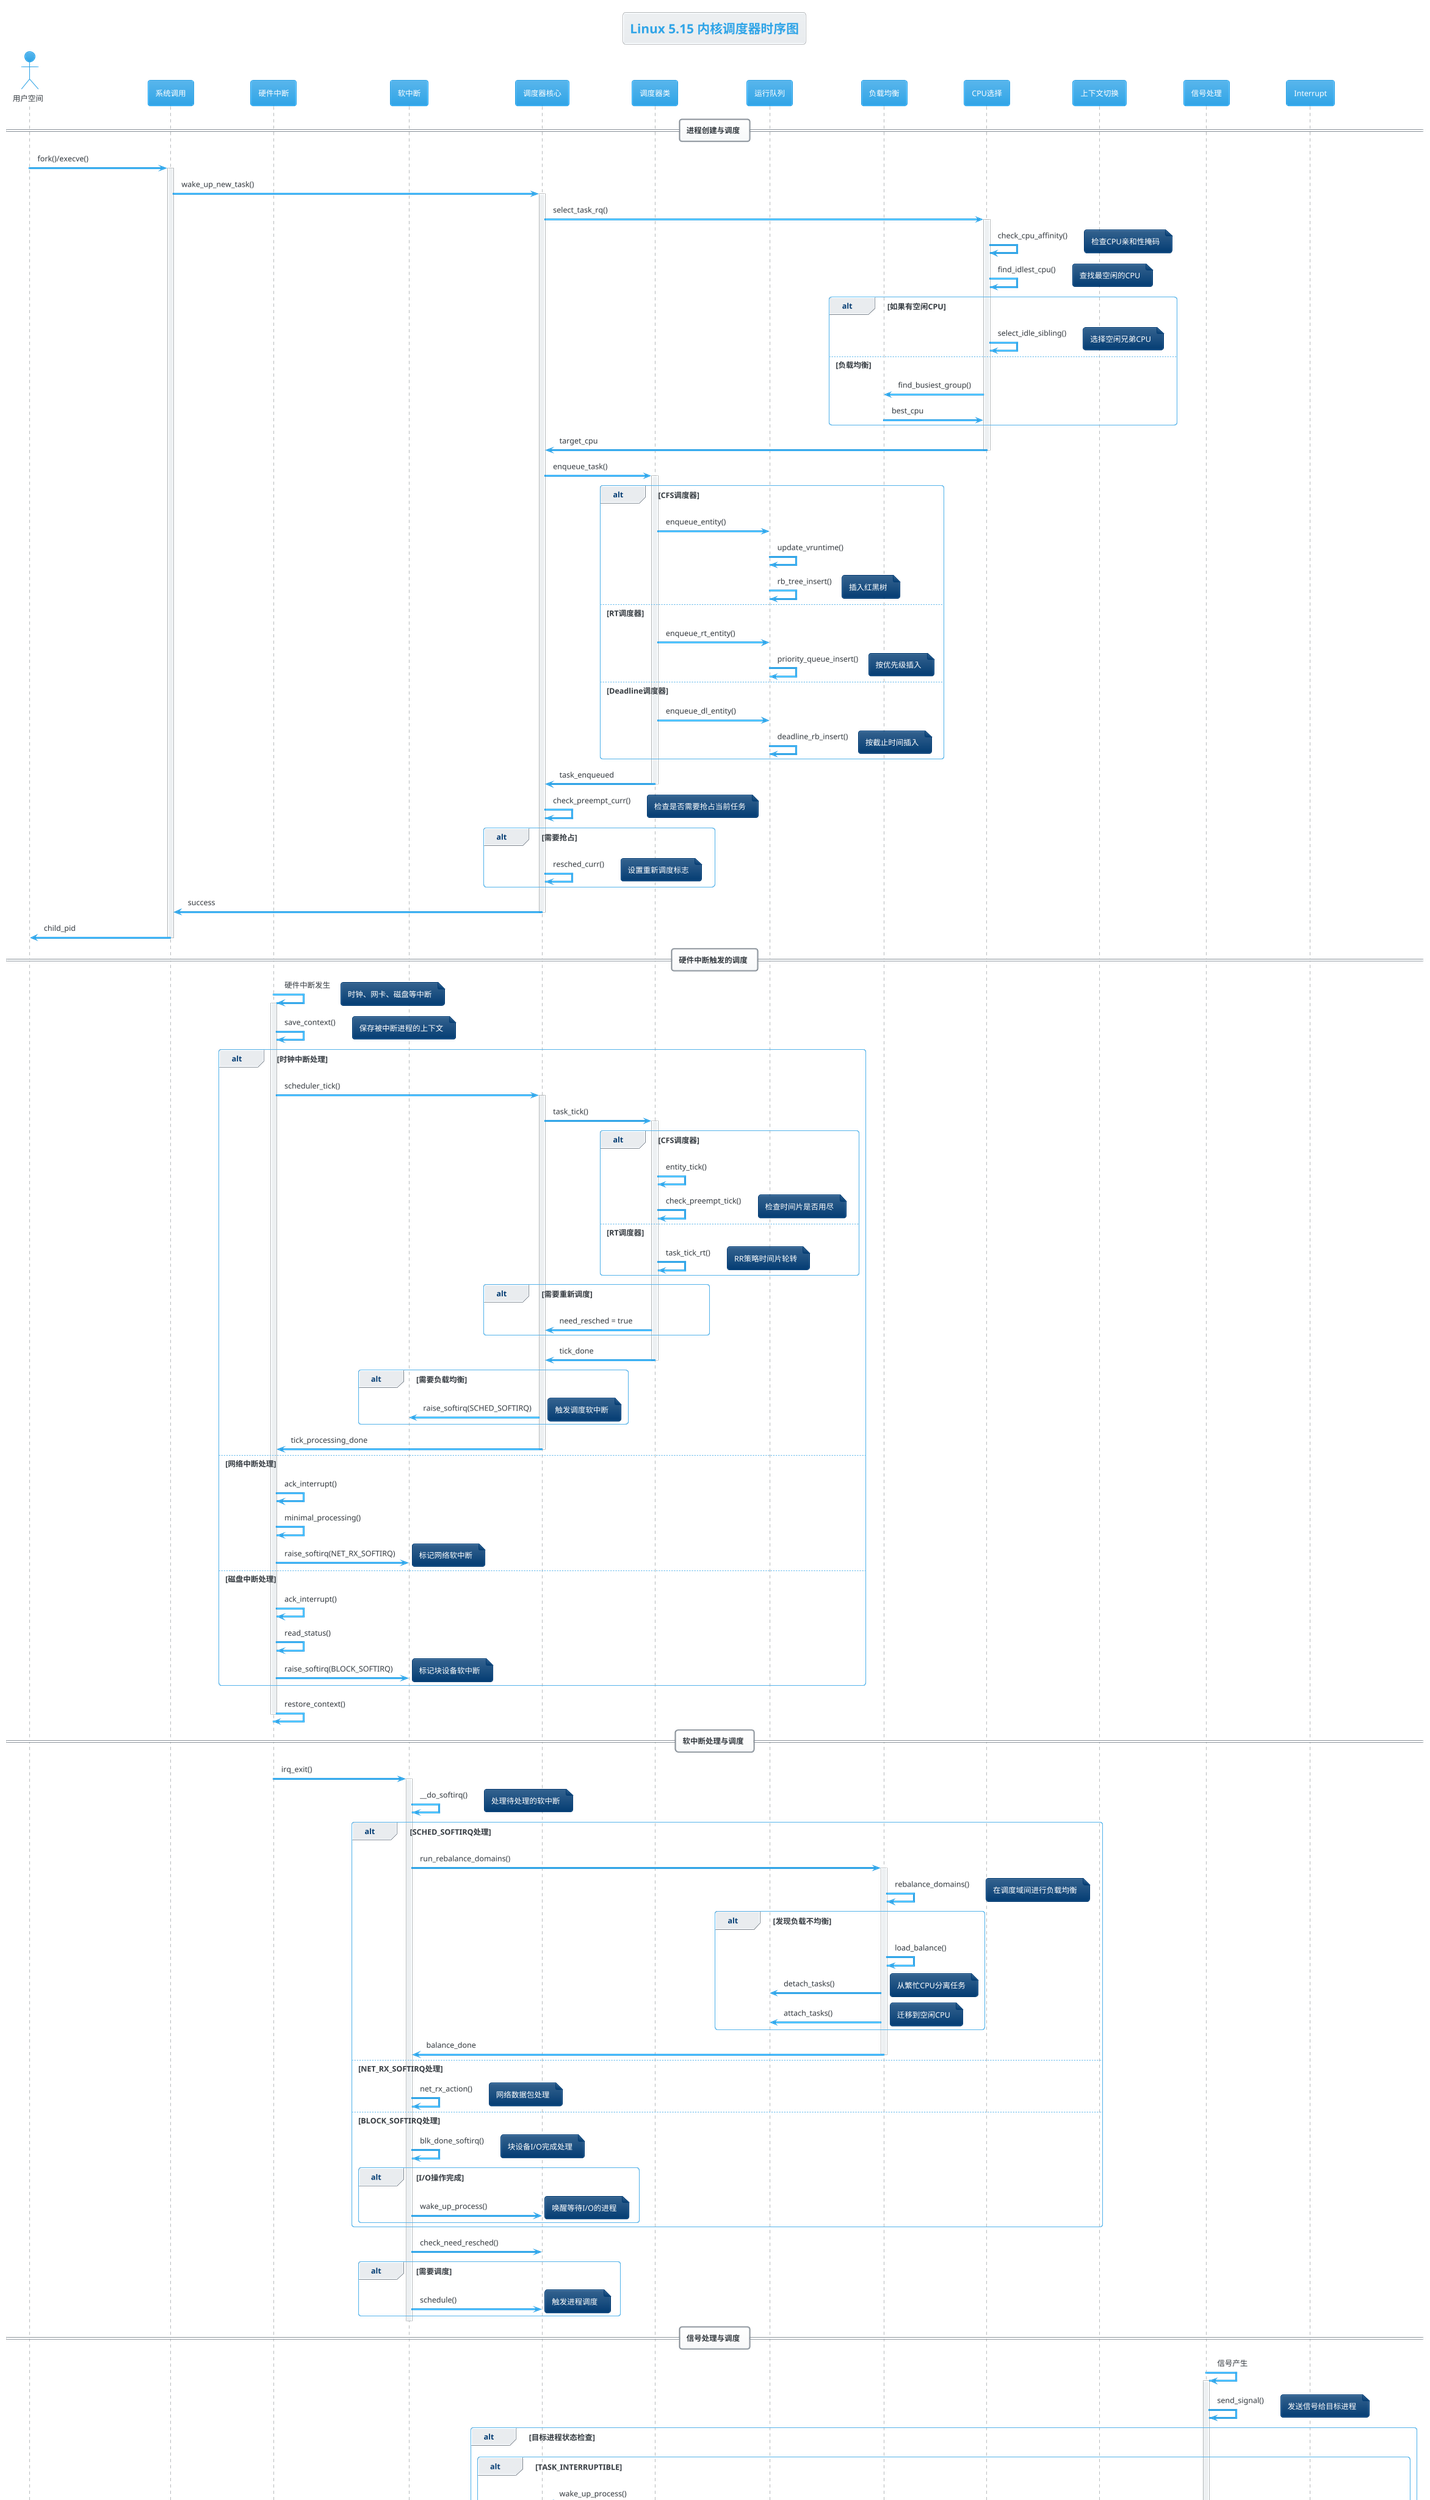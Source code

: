 @startuml linux_scheduler
!theme cerulean
title Linux 5.15 内核调度器时序图

actor "用户空间" as User
participant "系统调用" as Syscall
participant "硬件中断" as HardIRQ
participant "软中断" as SoftIRQ
participant "调度器核心" as SchedCore
participant "调度器类" as SchedClass
participant "运行队列" as RunQueue
participant "负载均衡" as LoadBalance
participant "CPU选择" as CPUSelect
participant "上下文切换" as Context
participant "信号处理" as Signal

== 进程创建与调度 ==

User -> Syscall: fork()/execve()
activate Syscall

Syscall -> SchedCore: wake_up_new_task()
activate SchedCore

SchedCore -> CPUSelect: select_task_rq()
activate CPUSelect

CPUSelect -> CPUSelect: check_cpu_affinity()
note right: 检查CPU亲和性掩码

CPUSelect -> CPUSelect: find_idlest_cpu()
note right: 查找最空闲的CPU

alt 如果有空闲CPU
    CPUSelect -> CPUSelect: select_idle_sibling()
    note right: 选择空闲兄弟CPU
else 负载均衡
    CPUSelect -> LoadBalance: find_busiest_group()
    LoadBalance -> CPUSelect: best_cpu
end

CPUSelect -> SchedCore: target_cpu
deactivate CPUSelect

SchedCore -> SchedClass: enqueue_task()
activate SchedClass

alt CFS调度器
    SchedClass -> RunQueue: enqueue_entity()
    RunQueue -> RunQueue: update_vruntime()
    RunQueue -> RunQueue: rb_tree_insert()
    note right: 插入红黑树
else RT调度器
    SchedClass -> RunQueue: enqueue_rt_entity()
    RunQueue -> RunQueue: priority_queue_insert()
    note right: 按优先级插入
else Deadline调度器
    SchedClass -> RunQueue: enqueue_dl_entity()
    RunQueue -> RunQueue: deadline_rb_insert()
    note right: 按截止时间插入
end

SchedClass -> SchedCore: task_enqueued
deactivate SchedClass

SchedCore -> SchedCore: check_preempt_curr()
note right: 检查是否需要抢占当前任务

alt 需要抢占
    SchedCore -> SchedCore: resched_curr()
    note right: 设置重新调度标志
end

SchedCore -> Syscall: success
deactivate SchedCore

Syscall -> User: child_pid
deactivate Syscall

== 硬件中断触发的调度 ==

HardIRQ -> HardIRQ: 硬件中断发生
activate HardIRQ
note right: 时钟、网卡、磁盘等中断

HardIRQ -> HardIRQ: save_context()
note right: 保存被中断进程的上下文

alt 时钟中断处理
    HardIRQ -> SchedCore: scheduler_tick()
    activate SchedCore
    
    SchedCore -> SchedClass: task_tick()
    activate SchedClass
    
    alt CFS调度器
        SchedClass -> SchedClass: entity_tick()
        SchedClass -> SchedClass: check_preempt_tick()
        note right: 检查时间片是否用尽
    else RT调度器
        SchedClass -> SchedClass: task_tick_rt()
        note right: RR策略时间片轮转
    end
    
    alt 需要重新调度
        SchedClass -> SchedCore: need_resched = true
    end
    
    SchedClass -> SchedCore: tick_done
    deactivate SchedClass
    
    alt 需要负载均衡
        SchedCore -> SoftIRQ: raise_softirq(SCHED_SOFTIRQ)
        note right: 触发调度软中断
    end
    
    SchedCore -> HardIRQ: tick_processing_done
    deactivate SchedCore

else 网络中断处理
    HardIRQ -> HardIRQ: ack_interrupt()
    HardIRQ -> HardIRQ: minimal_processing()
    HardIRQ -> SoftIRQ: raise_softirq(NET_RX_SOFTIRQ)
    note right: 标记网络软中断

else 磁盘中断处理
    HardIRQ -> HardIRQ: ack_interrupt()
    HardIRQ -> HardIRQ: read_status()
    HardIRQ -> SoftIRQ: raise_softirq(BLOCK_SOFTIRQ)
    note right: 标记块设备软中断
end

HardIRQ -> HardIRQ: restore_context()
deactivate HardIRQ

== 软中断处理与调度 ==

HardIRQ -> SoftIRQ: irq_exit()
activate SoftIRQ

SoftIRQ -> SoftIRQ: __do_softirq()
note right: 处理待处理的软中断

alt SCHED_SOFTIRQ处理
    SoftIRQ -> LoadBalance: run_rebalance_domains()
    activate LoadBalance
    
    LoadBalance -> LoadBalance: rebalance_domains()
    note right: 在调度域间进行负载均衡
    
    alt 发现负载不均衡
        LoadBalance -> LoadBalance: load_balance()
        LoadBalance -> RunQueue: detach_tasks()
        note right: 从繁忙CPU分离任务
        LoadBalance -> RunQueue: attach_tasks()
        note right: 迁移到空闲CPU
    end
    
    LoadBalance -> SoftIRQ: balance_done
    deactivate LoadBalance

else NET_RX_SOFTIRQ处理
    SoftIRQ -> SoftIRQ: net_rx_action()
    note right: 网络数据包处理

else BLOCK_SOFTIRQ处理
    SoftIRQ -> SoftIRQ: blk_done_softirq()
    note right: 块设备I/O完成处理
    
    alt I/O操作完成
        SoftIRQ -> SchedCore: wake_up_process()
        note right: 唤醒等待I/O的进程
    end
end

SoftIRQ -> SchedCore: check_need_resched()
alt 需要调度
    SoftIRQ -> SchedCore: schedule()
    note right: 触发进程调度
end

deactivate SoftIRQ

== 信号处理与调度 ==

Signal -> Signal: 信号产生
activate Signal

Signal -> Signal: send_signal()
note right: 发送信号给目标进程

alt 目标进程状态检查
    alt TASK_INTERRUPTIBLE
        Signal -> SchedCore: wake_up_process()
        activate SchedCore
        SchedCore -> RunQueue: enqueue_task()
        SchedCore -> SchedCore: set_task_running()
        deactivate SchedCore
        
    else TASK_UNINTERRUPTIBLE
        alt 致命信号(SIGKILL)
            Signal -> SchedCore: force_wake_up()
            activate SchedCore
            SchedCore -> RunQueue: enqueue_task()
            deactivate SchedCore
        else 普通信号
            Signal -> Signal: 信号被忽略
            note right: 不可中断睡眠不响应普通信号
        end
    end
end

deactivate Signal

== 主动调度 (schedule) ==

User -> Syscall: sleep()/wait()/yield()
activate Syscall

Syscall -> SchedCore: schedule()
activate SchedCore

SchedCore -> SchedCore: __schedule()

SchedCore -> Signal: signal_pending_state()
activate Signal
alt 有待处理信号且进程可中断
    Signal -> SchedCore: 设置TASK_RUNNING
else 无信号或不可中断
    Signal -> SchedCore: 继续调度流程
end
deactivate Signal

SchedCore -> SchedClass: put_prev_task()
activate SchedClass
SchedClass -> RunQueue: put_prev_entity()
note right: 保存当前任务状态
SchedClass -> SchedCore: prev_saved
deactivate SchedClass

SchedCore -> SchedCore: pick_next_task()

loop 按优先级检查调度器类
    SchedCore -> SchedClass: pick_next_task()
    activate SchedClass
    
    alt Stop调度器
        SchedClass -> RunQueue: pick_next_stop()
        note right: 最高优先级
    else Deadline调度器  
        SchedClass -> RunQueue: pick_earliest_deadline()
        note right: 最早截止时间
    else RT调度器
        SchedClass -> RunQueue: pick_highest_priority()
        note right: 最高静态优先级
    else CFS调度器
        SchedClass -> RunQueue: pick_leftmost_entity()
        note right: vruntime最小的任务
    else Idle调度器
        SchedClass -> RunQueue: pick_idle_task()
        note right: 空闲任务
    end
    
    alt 找到可运行任务
        SchedClass -> SchedCore: next_task
        deactivate SchedClass
    else 继续下一个调度器类
        SchedClass -> SchedCore: NULL
        deactivate SchedClass
    end
end

alt next_task != prev_task
    SchedCore -> Context: context_switch()
    activate Context
    
    Context -> Context: switch_mm()
    note right: 切换内存映射
    
    Context -> Context: switch_to()
    note right: 切换寄存器状态
    
    Context -> SchedCore: switch_done
    deactivate Context
end

SchedCore -> SchedClass: set_next_task()
activate SchedClass
SchedClass -> RunQueue: update_curr()
note right: 更新当前任务统计
SchedClass -> SchedCore: task_set
deactivate SchedClass

SchedCore -> Syscall: schedule_done
deactivate SchedCore

Syscall -> User: return
deactivate Syscall

== 中断上下文调度限制 ==

note over HardIRQ, SoftIRQ
    调度限制：
    1. 硬中断上下文：禁止调度，只能标记need_resched
    2. 软中断上下文：禁止调度，延迟到irq_exit()后处理
    3. 进程上下文：允许正常调度
    4. 中断退出时检查并执行延迟的调度
end note

== CPU绑定和迁移 ==

User -> Syscall: sched_setaffinity()
activate Syscall

Syscall -> SchedCore: __sched_setaffinity()
activate SchedCore

SchedCore -> SchedCore: check_cpumask_valid()
note right: 验证CPU掩码有效性

alt 当前CPU不在新掩码中
    SchedCore -> LoadBalance: migrate_task()
    activate LoadBalance
    
    LoadBalance -> CPUSelect: select_target_cpu()
    activate CPUSelect
    
    CPUSelect -> CPUSelect: cpumask_intersects()
    note right: 检查亲和性掩码
    
    CPUSelect -> LoadBalance: target_cpu
    deactivate CPUSelect
    
    LoadBalance -> RunQueue: deactivate_task()
    note right: 从当前CPU移除
    
    LoadBalance -> RunQueue: set_task_cpu()
    note right: 设置新CPU
    
    LoadBalance -> RunQueue: activate_task()
    note right: 添加到目标CPU
    
    LoadBalance -> SchedCore: migration_done
    deactivate LoadBalance
end

SchedCore -> Syscall: affinity_set
deactivate SchedCore

Syscall -> User: success
deactivate Syscall

== 实时任务调度 ==

User -> Syscall: sched_setscheduler(SCHED_FIFO)
activate Syscall

Syscall -> SchedCore: __sched_setscheduler()
activate SchedCore

SchedCore -> SchedCore: check_rt_bandwidth()
note right: 检查RT带宽限制

SchedCore -> SchedClass: switched_to_rt()
activate SchedClass

SchedClass -> RunQueue: enqueue_rt_entity()
note right: 按优先级插入RT队列

SchedClass -> SchedClass: check_preempt_curr_rt()
note right: 检查是否抢占当前任务

alt RT任务优先级更高
    SchedClass -> SchedCore: resched_curr()
    note right: 立即重新调度
end

SchedClass -> SchedCore: rt_task_scheduled
deactivate SchedClass

SchedCore -> Syscall: policy_changed
deactivate SchedCore

Syscall -> User: success
deactivate Syscall

== NUMA感知调度 ==

Interrupt -> SchedCore: numa_balancing_tick()
activate Interrupt
activate SchedCore

SchedCore -> SchedCore: task_numa_fault()
note right: 记录NUMA页面错误

SchedCore -> SchedCore: task_numa_placement()
note right: 分析NUMA访问模式

alt 发现更好的NUMA节点
    SchedCore -> LoadBalance: task_numa_migrate()
    activate LoadBalance
    
    LoadBalance -> CPUSelect: find_best_numa_cpu()
    activate CPUSelect
    
    CPUSelect -> CPUSelect: evaluate_numa_nodes()
    note right: 评估所有NUMA节点
    
    CPUSelect -> LoadBalance: best_numa_cpu
    deactivate CPUSelect
    
    LoadBalance -> RunQueue: migrate_to_numa_node()
    note right: 迁移到最佳NUMA节点
    
    LoadBalance -> SchedCore: numa_migration_done
    deactivate LoadBalance
end

SchedCore -> Interrupt: numa_balance_done
deactivate SchedCore
deactivate Interrupt

== 唤醒路径 ==

User -> Syscall: signal/wakeup()
activate Syscall

Syscall -> SchedCore: try_to_wake_up()
activate SchedCore

SchedCore -> SchedCore: task_state_check()
note right: 检查任务状态

alt 任务在睡眠状态
    SchedCore -> CPUSelect: select_task_rq_fair()
    activate CPUSelect
    
    CPUSelect -> CPUSelect: want_affine_check()
    note right: 检查唤醒亲和性
    
    alt 使用唤醒亲和性
        CPUSelect -> CPUSelect: wake_affine()
        note right: 选择亲和CPU
    else 查找最空闲CPU
        CPUSelect -> CPUSelect: find_idlest_group()
        CPUSelect -> CPUSelect: find_idlest_cpu()
    end
    
    CPUSelect -> SchedCore: target_cpu
    deactivate CPUSelect
    
    SchedCore -> SchedClass: enqueue_task()
    activate SchedClass
    SchedClass -> RunQueue: enqueue_entity()
    SchedClass -> SchedCore: task_enqueued
    deactivate SchedClass
    
    SchedCore -> SchedCore: check_preempt_curr()
    
    alt 需要抢占
        SchedCore -> SchedCore: resched_curr()
    end
end

SchedCore -> Syscall: wakeup_done
deactivate SchedCore

Syscall -> User: success
deactivate Syscall

@enduml 
